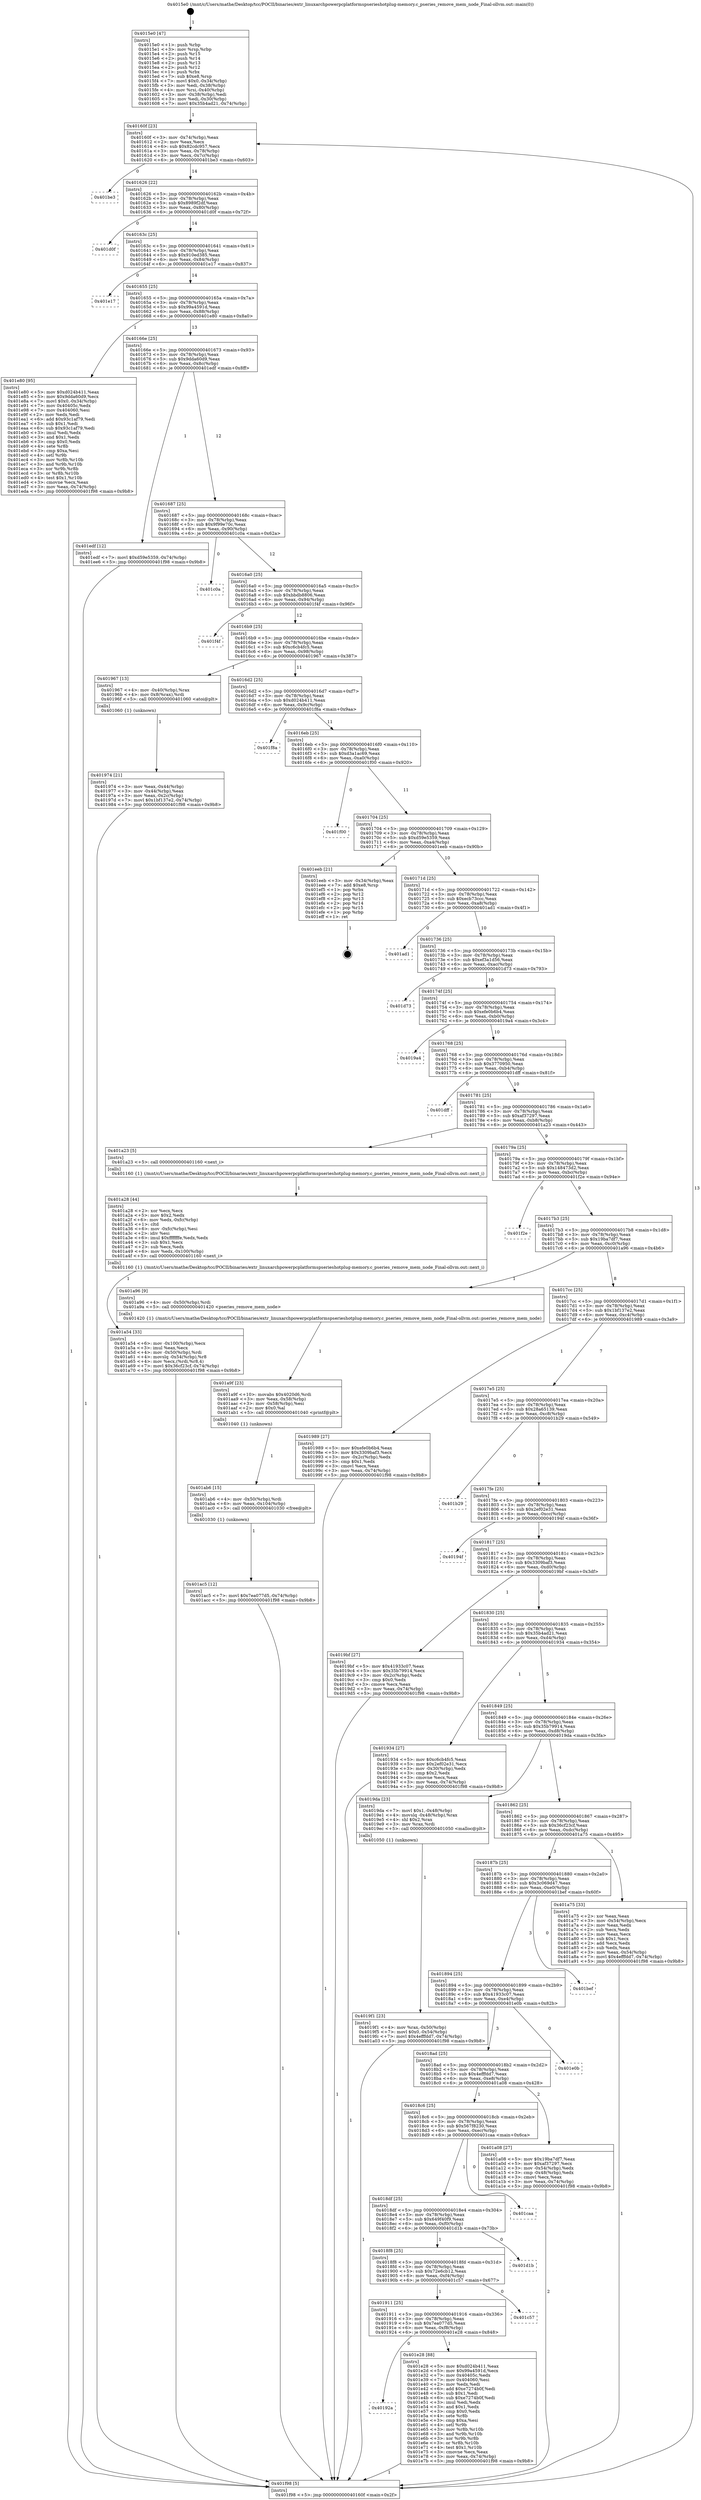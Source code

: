 digraph "0x4015e0" {
  label = "0x4015e0 (/mnt/c/Users/mathe/Desktop/tcc/POCII/binaries/extr_linuxarchpowerpcplatformspserieshotplug-memory.c_pseries_remove_mem_node_Final-ollvm.out::main(0))"
  labelloc = "t"
  node[shape=record]

  Entry [label="",width=0.3,height=0.3,shape=circle,fillcolor=black,style=filled]
  "0x40160f" [label="{
     0x40160f [23]\l
     | [instrs]\l
     &nbsp;&nbsp;0x40160f \<+3\>: mov -0x74(%rbp),%eax\l
     &nbsp;&nbsp;0x401612 \<+2\>: mov %eax,%ecx\l
     &nbsp;&nbsp;0x401614 \<+6\>: sub $0x82cdc957,%ecx\l
     &nbsp;&nbsp;0x40161a \<+3\>: mov %eax,-0x78(%rbp)\l
     &nbsp;&nbsp;0x40161d \<+3\>: mov %ecx,-0x7c(%rbp)\l
     &nbsp;&nbsp;0x401620 \<+6\>: je 0000000000401be3 \<main+0x603\>\l
  }"]
  "0x401be3" [label="{
     0x401be3\l
  }", style=dashed]
  "0x401626" [label="{
     0x401626 [22]\l
     | [instrs]\l
     &nbsp;&nbsp;0x401626 \<+5\>: jmp 000000000040162b \<main+0x4b\>\l
     &nbsp;&nbsp;0x40162b \<+3\>: mov -0x78(%rbp),%eax\l
     &nbsp;&nbsp;0x40162e \<+5\>: sub $0x8989f2df,%eax\l
     &nbsp;&nbsp;0x401633 \<+3\>: mov %eax,-0x80(%rbp)\l
     &nbsp;&nbsp;0x401636 \<+6\>: je 0000000000401d0f \<main+0x72f\>\l
  }"]
  Exit [label="",width=0.3,height=0.3,shape=circle,fillcolor=black,style=filled,peripheries=2]
  "0x401d0f" [label="{
     0x401d0f\l
  }", style=dashed]
  "0x40163c" [label="{
     0x40163c [25]\l
     | [instrs]\l
     &nbsp;&nbsp;0x40163c \<+5\>: jmp 0000000000401641 \<main+0x61\>\l
     &nbsp;&nbsp;0x401641 \<+3\>: mov -0x78(%rbp),%eax\l
     &nbsp;&nbsp;0x401644 \<+5\>: sub $0x910ed385,%eax\l
     &nbsp;&nbsp;0x401649 \<+6\>: mov %eax,-0x84(%rbp)\l
     &nbsp;&nbsp;0x40164f \<+6\>: je 0000000000401e17 \<main+0x837\>\l
  }"]
  "0x40192a" [label="{
     0x40192a\l
  }", style=dashed]
  "0x401e17" [label="{
     0x401e17\l
  }", style=dashed]
  "0x401655" [label="{
     0x401655 [25]\l
     | [instrs]\l
     &nbsp;&nbsp;0x401655 \<+5\>: jmp 000000000040165a \<main+0x7a\>\l
     &nbsp;&nbsp;0x40165a \<+3\>: mov -0x78(%rbp),%eax\l
     &nbsp;&nbsp;0x40165d \<+5\>: sub $0x99a4591d,%eax\l
     &nbsp;&nbsp;0x401662 \<+6\>: mov %eax,-0x88(%rbp)\l
     &nbsp;&nbsp;0x401668 \<+6\>: je 0000000000401e80 \<main+0x8a0\>\l
  }"]
  "0x401e28" [label="{
     0x401e28 [88]\l
     | [instrs]\l
     &nbsp;&nbsp;0x401e28 \<+5\>: mov $0xd024b411,%eax\l
     &nbsp;&nbsp;0x401e2d \<+5\>: mov $0x99a4591d,%ecx\l
     &nbsp;&nbsp;0x401e32 \<+7\>: mov 0x40405c,%edx\l
     &nbsp;&nbsp;0x401e39 \<+7\>: mov 0x404060,%esi\l
     &nbsp;&nbsp;0x401e40 \<+2\>: mov %edx,%edi\l
     &nbsp;&nbsp;0x401e42 \<+6\>: add $0xe7274b0f,%edi\l
     &nbsp;&nbsp;0x401e48 \<+3\>: sub $0x1,%edi\l
     &nbsp;&nbsp;0x401e4b \<+6\>: sub $0xe7274b0f,%edi\l
     &nbsp;&nbsp;0x401e51 \<+3\>: imul %edi,%edx\l
     &nbsp;&nbsp;0x401e54 \<+3\>: and $0x1,%edx\l
     &nbsp;&nbsp;0x401e57 \<+3\>: cmp $0x0,%edx\l
     &nbsp;&nbsp;0x401e5a \<+4\>: sete %r8b\l
     &nbsp;&nbsp;0x401e5e \<+3\>: cmp $0xa,%esi\l
     &nbsp;&nbsp;0x401e61 \<+4\>: setl %r9b\l
     &nbsp;&nbsp;0x401e65 \<+3\>: mov %r8b,%r10b\l
     &nbsp;&nbsp;0x401e68 \<+3\>: and %r9b,%r10b\l
     &nbsp;&nbsp;0x401e6b \<+3\>: xor %r9b,%r8b\l
     &nbsp;&nbsp;0x401e6e \<+3\>: or %r8b,%r10b\l
     &nbsp;&nbsp;0x401e71 \<+4\>: test $0x1,%r10b\l
     &nbsp;&nbsp;0x401e75 \<+3\>: cmovne %ecx,%eax\l
     &nbsp;&nbsp;0x401e78 \<+3\>: mov %eax,-0x74(%rbp)\l
     &nbsp;&nbsp;0x401e7b \<+5\>: jmp 0000000000401f98 \<main+0x9b8\>\l
  }"]
  "0x401e80" [label="{
     0x401e80 [95]\l
     | [instrs]\l
     &nbsp;&nbsp;0x401e80 \<+5\>: mov $0xd024b411,%eax\l
     &nbsp;&nbsp;0x401e85 \<+5\>: mov $0x9dda60d9,%ecx\l
     &nbsp;&nbsp;0x401e8a \<+7\>: movl $0x0,-0x34(%rbp)\l
     &nbsp;&nbsp;0x401e91 \<+7\>: mov 0x40405c,%edx\l
     &nbsp;&nbsp;0x401e98 \<+7\>: mov 0x404060,%esi\l
     &nbsp;&nbsp;0x401e9f \<+2\>: mov %edx,%edi\l
     &nbsp;&nbsp;0x401ea1 \<+6\>: add $0x93c1af79,%edi\l
     &nbsp;&nbsp;0x401ea7 \<+3\>: sub $0x1,%edi\l
     &nbsp;&nbsp;0x401eaa \<+6\>: sub $0x93c1af79,%edi\l
     &nbsp;&nbsp;0x401eb0 \<+3\>: imul %edi,%edx\l
     &nbsp;&nbsp;0x401eb3 \<+3\>: and $0x1,%edx\l
     &nbsp;&nbsp;0x401eb6 \<+3\>: cmp $0x0,%edx\l
     &nbsp;&nbsp;0x401eb9 \<+4\>: sete %r8b\l
     &nbsp;&nbsp;0x401ebd \<+3\>: cmp $0xa,%esi\l
     &nbsp;&nbsp;0x401ec0 \<+4\>: setl %r9b\l
     &nbsp;&nbsp;0x401ec4 \<+3\>: mov %r8b,%r10b\l
     &nbsp;&nbsp;0x401ec7 \<+3\>: and %r9b,%r10b\l
     &nbsp;&nbsp;0x401eca \<+3\>: xor %r9b,%r8b\l
     &nbsp;&nbsp;0x401ecd \<+3\>: or %r8b,%r10b\l
     &nbsp;&nbsp;0x401ed0 \<+4\>: test $0x1,%r10b\l
     &nbsp;&nbsp;0x401ed4 \<+3\>: cmovne %ecx,%eax\l
     &nbsp;&nbsp;0x401ed7 \<+3\>: mov %eax,-0x74(%rbp)\l
     &nbsp;&nbsp;0x401eda \<+5\>: jmp 0000000000401f98 \<main+0x9b8\>\l
  }"]
  "0x40166e" [label="{
     0x40166e [25]\l
     | [instrs]\l
     &nbsp;&nbsp;0x40166e \<+5\>: jmp 0000000000401673 \<main+0x93\>\l
     &nbsp;&nbsp;0x401673 \<+3\>: mov -0x78(%rbp),%eax\l
     &nbsp;&nbsp;0x401676 \<+5\>: sub $0x9dda60d9,%eax\l
     &nbsp;&nbsp;0x40167b \<+6\>: mov %eax,-0x8c(%rbp)\l
     &nbsp;&nbsp;0x401681 \<+6\>: je 0000000000401edf \<main+0x8ff\>\l
  }"]
  "0x401911" [label="{
     0x401911 [25]\l
     | [instrs]\l
     &nbsp;&nbsp;0x401911 \<+5\>: jmp 0000000000401916 \<main+0x336\>\l
     &nbsp;&nbsp;0x401916 \<+3\>: mov -0x78(%rbp),%eax\l
     &nbsp;&nbsp;0x401919 \<+5\>: sub $0x7ea077d5,%eax\l
     &nbsp;&nbsp;0x40191e \<+6\>: mov %eax,-0xf8(%rbp)\l
     &nbsp;&nbsp;0x401924 \<+6\>: je 0000000000401e28 \<main+0x848\>\l
  }"]
  "0x401edf" [label="{
     0x401edf [12]\l
     | [instrs]\l
     &nbsp;&nbsp;0x401edf \<+7\>: movl $0xd59e5359,-0x74(%rbp)\l
     &nbsp;&nbsp;0x401ee6 \<+5\>: jmp 0000000000401f98 \<main+0x9b8\>\l
  }"]
  "0x401687" [label="{
     0x401687 [25]\l
     | [instrs]\l
     &nbsp;&nbsp;0x401687 \<+5\>: jmp 000000000040168c \<main+0xac\>\l
     &nbsp;&nbsp;0x40168c \<+3\>: mov -0x78(%rbp),%eax\l
     &nbsp;&nbsp;0x40168f \<+5\>: sub $0x9f99e70c,%eax\l
     &nbsp;&nbsp;0x401694 \<+6\>: mov %eax,-0x90(%rbp)\l
     &nbsp;&nbsp;0x40169a \<+6\>: je 0000000000401c0a \<main+0x62a\>\l
  }"]
  "0x401c57" [label="{
     0x401c57\l
  }", style=dashed]
  "0x401c0a" [label="{
     0x401c0a\l
  }", style=dashed]
  "0x4016a0" [label="{
     0x4016a0 [25]\l
     | [instrs]\l
     &nbsp;&nbsp;0x4016a0 \<+5\>: jmp 00000000004016a5 \<main+0xc5\>\l
     &nbsp;&nbsp;0x4016a5 \<+3\>: mov -0x78(%rbp),%eax\l
     &nbsp;&nbsp;0x4016a8 \<+5\>: sub $0xbbdb8806,%eax\l
     &nbsp;&nbsp;0x4016ad \<+6\>: mov %eax,-0x94(%rbp)\l
     &nbsp;&nbsp;0x4016b3 \<+6\>: je 0000000000401f4f \<main+0x96f\>\l
  }"]
  "0x4018f8" [label="{
     0x4018f8 [25]\l
     | [instrs]\l
     &nbsp;&nbsp;0x4018f8 \<+5\>: jmp 00000000004018fd \<main+0x31d\>\l
     &nbsp;&nbsp;0x4018fd \<+3\>: mov -0x78(%rbp),%eax\l
     &nbsp;&nbsp;0x401900 \<+5\>: sub $0x72e6cb12,%eax\l
     &nbsp;&nbsp;0x401905 \<+6\>: mov %eax,-0xf4(%rbp)\l
     &nbsp;&nbsp;0x40190b \<+6\>: je 0000000000401c57 \<main+0x677\>\l
  }"]
  "0x401f4f" [label="{
     0x401f4f\l
  }", style=dashed]
  "0x4016b9" [label="{
     0x4016b9 [25]\l
     | [instrs]\l
     &nbsp;&nbsp;0x4016b9 \<+5\>: jmp 00000000004016be \<main+0xde\>\l
     &nbsp;&nbsp;0x4016be \<+3\>: mov -0x78(%rbp),%eax\l
     &nbsp;&nbsp;0x4016c1 \<+5\>: sub $0xc6cb4fc5,%eax\l
     &nbsp;&nbsp;0x4016c6 \<+6\>: mov %eax,-0x98(%rbp)\l
     &nbsp;&nbsp;0x4016cc \<+6\>: je 0000000000401967 \<main+0x387\>\l
  }"]
  "0x401d1b" [label="{
     0x401d1b\l
  }", style=dashed]
  "0x401967" [label="{
     0x401967 [13]\l
     | [instrs]\l
     &nbsp;&nbsp;0x401967 \<+4\>: mov -0x40(%rbp),%rax\l
     &nbsp;&nbsp;0x40196b \<+4\>: mov 0x8(%rax),%rdi\l
     &nbsp;&nbsp;0x40196f \<+5\>: call 0000000000401060 \<atoi@plt\>\l
     | [calls]\l
     &nbsp;&nbsp;0x401060 \{1\} (unknown)\l
  }"]
  "0x4016d2" [label="{
     0x4016d2 [25]\l
     | [instrs]\l
     &nbsp;&nbsp;0x4016d2 \<+5\>: jmp 00000000004016d7 \<main+0xf7\>\l
     &nbsp;&nbsp;0x4016d7 \<+3\>: mov -0x78(%rbp),%eax\l
     &nbsp;&nbsp;0x4016da \<+5\>: sub $0xd024b411,%eax\l
     &nbsp;&nbsp;0x4016df \<+6\>: mov %eax,-0x9c(%rbp)\l
     &nbsp;&nbsp;0x4016e5 \<+6\>: je 0000000000401f8a \<main+0x9aa\>\l
  }"]
  "0x4018df" [label="{
     0x4018df [25]\l
     | [instrs]\l
     &nbsp;&nbsp;0x4018df \<+5\>: jmp 00000000004018e4 \<main+0x304\>\l
     &nbsp;&nbsp;0x4018e4 \<+3\>: mov -0x78(%rbp),%eax\l
     &nbsp;&nbsp;0x4018e7 \<+5\>: sub $0x649f40f9,%eax\l
     &nbsp;&nbsp;0x4018ec \<+6\>: mov %eax,-0xf0(%rbp)\l
     &nbsp;&nbsp;0x4018f2 \<+6\>: je 0000000000401d1b \<main+0x73b\>\l
  }"]
  "0x401f8a" [label="{
     0x401f8a\l
  }", style=dashed]
  "0x4016eb" [label="{
     0x4016eb [25]\l
     | [instrs]\l
     &nbsp;&nbsp;0x4016eb \<+5\>: jmp 00000000004016f0 \<main+0x110\>\l
     &nbsp;&nbsp;0x4016f0 \<+3\>: mov -0x78(%rbp),%eax\l
     &nbsp;&nbsp;0x4016f3 \<+5\>: sub $0xd3a1ac69,%eax\l
     &nbsp;&nbsp;0x4016f8 \<+6\>: mov %eax,-0xa0(%rbp)\l
     &nbsp;&nbsp;0x4016fe \<+6\>: je 0000000000401f00 \<main+0x920\>\l
  }"]
  "0x401caa" [label="{
     0x401caa\l
  }", style=dashed]
  "0x401f00" [label="{
     0x401f00\l
  }", style=dashed]
  "0x401704" [label="{
     0x401704 [25]\l
     | [instrs]\l
     &nbsp;&nbsp;0x401704 \<+5\>: jmp 0000000000401709 \<main+0x129\>\l
     &nbsp;&nbsp;0x401709 \<+3\>: mov -0x78(%rbp),%eax\l
     &nbsp;&nbsp;0x40170c \<+5\>: sub $0xd59e5359,%eax\l
     &nbsp;&nbsp;0x401711 \<+6\>: mov %eax,-0xa4(%rbp)\l
     &nbsp;&nbsp;0x401717 \<+6\>: je 0000000000401eeb \<main+0x90b\>\l
  }"]
  "0x401ac5" [label="{
     0x401ac5 [12]\l
     | [instrs]\l
     &nbsp;&nbsp;0x401ac5 \<+7\>: movl $0x7ea077d5,-0x74(%rbp)\l
     &nbsp;&nbsp;0x401acc \<+5\>: jmp 0000000000401f98 \<main+0x9b8\>\l
  }"]
  "0x401eeb" [label="{
     0x401eeb [21]\l
     | [instrs]\l
     &nbsp;&nbsp;0x401eeb \<+3\>: mov -0x34(%rbp),%eax\l
     &nbsp;&nbsp;0x401eee \<+7\>: add $0xe8,%rsp\l
     &nbsp;&nbsp;0x401ef5 \<+1\>: pop %rbx\l
     &nbsp;&nbsp;0x401ef6 \<+2\>: pop %r12\l
     &nbsp;&nbsp;0x401ef8 \<+2\>: pop %r13\l
     &nbsp;&nbsp;0x401efa \<+2\>: pop %r14\l
     &nbsp;&nbsp;0x401efc \<+2\>: pop %r15\l
     &nbsp;&nbsp;0x401efe \<+1\>: pop %rbp\l
     &nbsp;&nbsp;0x401eff \<+1\>: ret\l
  }"]
  "0x40171d" [label="{
     0x40171d [25]\l
     | [instrs]\l
     &nbsp;&nbsp;0x40171d \<+5\>: jmp 0000000000401722 \<main+0x142\>\l
     &nbsp;&nbsp;0x401722 \<+3\>: mov -0x78(%rbp),%eax\l
     &nbsp;&nbsp;0x401725 \<+5\>: sub $0xecb73ccc,%eax\l
     &nbsp;&nbsp;0x40172a \<+6\>: mov %eax,-0xa8(%rbp)\l
     &nbsp;&nbsp;0x401730 \<+6\>: je 0000000000401ad1 \<main+0x4f1\>\l
  }"]
  "0x401ab6" [label="{
     0x401ab6 [15]\l
     | [instrs]\l
     &nbsp;&nbsp;0x401ab6 \<+4\>: mov -0x50(%rbp),%rdi\l
     &nbsp;&nbsp;0x401aba \<+6\>: mov %eax,-0x104(%rbp)\l
     &nbsp;&nbsp;0x401ac0 \<+5\>: call 0000000000401030 \<free@plt\>\l
     | [calls]\l
     &nbsp;&nbsp;0x401030 \{1\} (unknown)\l
  }"]
  "0x401ad1" [label="{
     0x401ad1\l
  }", style=dashed]
  "0x401736" [label="{
     0x401736 [25]\l
     | [instrs]\l
     &nbsp;&nbsp;0x401736 \<+5\>: jmp 000000000040173b \<main+0x15b\>\l
     &nbsp;&nbsp;0x40173b \<+3\>: mov -0x78(%rbp),%eax\l
     &nbsp;&nbsp;0x40173e \<+5\>: sub $0xef3a1d56,%eax\l
     &nbsp;&nbsp;0x401743 \<+6\>: mov %eax,-0xac(%rbp)\l
     &nbsp;&nbsp;0x401749 \<+6\>: je 0000000000401d73 \<main+0x793\>\l
  }"]
  "0x401a9f" [label="{
     0x401a9f [23]\l
     | [instrs]\l
     &nbsp;&nbsp;0x401a9f \<+10\>: movabs $0x4020d6,%rdi\l
     &nbsp;&nbsp;0x401aa9 \<+3\>: mov %eax,-0x58(%rbp)\l
     &nbsp;&nbsp;0x401aac \<+3\>: mov -0x58(%rbp),%esi\l
     &nbsp;&nbsp;0x401aaf \<+2\>: mov $0x0,%al\l
     &nbsp;&nbsp;0x401ab1 \<+5\>: call 0000000000401040 \<printf@plt\>\l
     | [calls]\l
     &nbsp;&nbsp;0x401040 \{1\} (unknown)\l
  }"]
  "0x401d73" [label="{
     0x401d73\l
  }", style=dashed]
  "0x40174f" [label="{
     0x40174f [25]\l
     | [instrs]\l
     &nbsp;&nbsp;0x40174f \<+5\>: jmp 0000000000401754 \<main+0x174\>\l
     &nbsp;&nbsp;0x401754 \<+3\>: mov -0x78(%rbp),%eax\l
     &nbsp;&nbsp;0x401757 \<+5\>: sub $0xefe0b6b4,%eax\l
     &nbsp;&nbsp;0x40175c \<+6\>: mov %eax,-0xb0(%rbp)\l
     &nbsp;&nbsp;0x401762 \<+6\>: je 00000000004019a4 \<main+0x3c4\>\l
  }"]
  "0x401a54" [label="{
     0x401a54 [33]\l
     | [instrs]\l
     &nbsp;&nbsp;0x401a54 \<+6\>: mov -0x100(%rbp),%ecx\l
     &nbsp;&nbsp;0x401a5a \<+3\>: imul %eax,%ecx\l
     &nbsp;&nbsp;0x401a5d \<+4\>: mov -0x50(%rbp),%rdi\l
     &nbsp;&nbsp;0x401a61 \<+4\>: movslq -0x54(%rbp),%r8\l
     &nbsp;&nbsp;0x401a65 \<+4\>: mov %ecx,(%rdi,%r8,4)\l
     &nbsp;&nbsp;0x401a69 \<+7\>: movl $0x36cf23cf,-0x74(%rbp)\l
     &nbsp;&nbsp;0x401a70 \<+5\>: jmp 0000000000401f98 \<main+0x9b8\>\l
  }"]
  "0x4019a4" [label="{
     0x4019a4\l
  }", style=dashed]
  "0x401768" [label="{
     0x401768 [25]\l
     | [instrs]\l
     &nbsp;&nbsp;0x401768 \<+5\>: jmp 000000000040176d \<main+0x18d\>\l
     &nbsp;&nbsp;0x40176d \<+3\>: mov -0x78(%rbp),%eax\l
     &nbsp;&nbsp;0x401770 \<+5\>: sub $0x3770950,%eax\l
     &nbsp;&nbsp;0x401775 \<+6\>: mov %eax,-0xb4(%rbp)\l
     &nbsp;&nbsp;0x40177b \<+6\>: je 0000000000401dff \<main+0x81f\>\l
  }"]
  "0x401a28" [label="{
     0x401a28 [44]\l
     | [instrs]\l
     &nbsp;&nbsp;0x401a28 \<+2\>: xor %ecx,%ecx\l
     &nbsp;&nbsp;0x401a2a \<+5\>: mov $0x2,%edx\l
     &nbsp;&nbsp;0x401a2f \<+6\>: mov %edx,-0xfc(%rbp)\l
     &nbsp;&nbsp;0x401a35 \<+1\>: cltd\l
     &nbsp;&nbsp;0x401a36 \<+6\>: mov -0xfc(%rbp),%esi\l
     &nbsp;&nbsp;0x401a3c \<+2\>: idiv %esi\l
     &nbsp;&nbsp;0x401a3e \<+6\>: imul $0xfffffffe,%edx,%edx\l
     &nbsp;&nbsp;0x401a44 \<+3\>: sub $0x1,%ecx\l
     &nbsp;&nbsp;0x401a47 \<+2\>: sub %ecx,%edx\l
     &nbsp;&nbsp;0x401a49 \<+6\>: mov %edx,-0x100(%rbp)\l
     &nbsp;&nbsp;0x401a4f \<+5\>: call 0000000000401160 \<next_i\>\l
     | [calls]\l
     &nbsp;&nbsp;0x401160 \{1\} (/mnt/c/Users/mathe/Desktop/tcc/POCII/binaries/extr_linuxarchpowerpcplatformspserieshotplug-memory.c_pseries_remove_mem_node_Final-ollvm.out::next_i)\l
  }"]
  "0x401dff" [label="{
     0x401dff\l
  }", style=dashed]
  "0x401781" [label="{
     0x401781 [25]\l
     | [instrs]\l
     &nbsp;&nbsp;0x401781 \<+5\>: jmp 0000000000401786 \<main+0x1a6\>\l
     &nbsp;&nbsp;0x401786 \<+3\>: mov -0x78(%rbp),%eax\l
     &nbsp;&nbsp;0x401789 \<+5\>: sub $0xaf37297,%eax\l
     &nbsp;&nbsp;0x40178e \<+6\>: mov %eax,-0xb8(%rbp)\l
     &nbsp;&nbsp;0x401794 \<+6\>: je 0000000000401a23 \<main+0x443\>\l
  }"]
  "0x4018c6" [label="{
     0x4018c6 [25]\l
     | [instrs]\l
     &nbsp;&nbsp;0x4018c6 \<+5\>: jmp 00000000004018cb \<main+0x2eb\>\l
     &nbsp;&nbsp;0x4018cb \<+3\>: mov -0x78(%rbp),%eax\l
     &nbsp;&nbsp;0x4018ce \<+5\>: sub $0x567f8230,%eax\l
     &nbsp;&nbsp;0x4018d3 \<+6\>: mov %eax,-0xec(%rbp)\l
     &nbsp;&nbsp;0x4018d9 \<+6\>: je 0000000000401caa \<main+0x6ca\>\l
  }"]
  "0x401a23" [label="{
     0x401a23 [5]\l
     | [instrs]\l
     &nbsp;&nbsp;0x401a23 \<+5\>: call 0000000000401160 \<next_i\>\l
     | [calls]\l
     &nbsp;&nbsp;0x401160 \{1\} (/mnt/c/Users/mathe/Desktop/tcc/POCII/binaries/extr_linuxarchpowerpcplatformspserieshotplug-memory.c_pseries_remove_mem_node_Final-ollvm.out::next_i)\l
  }"]
  "0x40179a" [label="{
     0x40179a [25]\l
     | [instrs]\l
     &nbsp;&nbsp;0x40179a \<+5\>: jmp 000000000040179f \<main+0x1bf\>\l
     &nbsp;&nbsp;0x40179f \<+3\>: mov -0x78(%rbp),%eax\l
     &nbsp;&nbsp;0x4017a2 \<+5\>: sub $0x148473d2,%eax\l
     &nbsp;&nbsp;0x4017a7 \<+6\>: mov %eax,-0xbc(%rbp)\l
     &nbsp;&nbsp;0x4017ad \<+6\>: je 0000000000401f2e \<main+0x94e\>\l
  }"]
  "0x401a08" [label="{
     0x401a08 [27]\l
     | [instrs]\l
     &nbsp;&nbsp;0x401a08 \<+5\>: mov $0x19ba7df7,%eax\l
     &nbsp;&nbsp;0x401a0d \<+5\>: mov $0xaf37297,%ecx\l
     &nbsp;&nbsp;0x401a12 \<+3\>: mov -0x54(%rbp),%edx\l
     &nbsp;&nbsp;0x401a15 \<+3\>: cmp -0x48(%rbp),%edx\l
     &nbsp;&nbsp;0x401a18 \<+3\>: cmovl %ecx,%eax\l
     &nbsp;&nbsp;0x401a1b \<+3\>: mov %eax,-0x74(%rbp)\l
     &nbsp;&nbsp;0x401a1e \<+5\>: jmp 0000000000401f98 \<main+0x9b8\>\l
  }"]
  "0x401f2e" [label="{
     0x401f2e\l
  }", style=dashed]
  "0x4017b3" [label="{
     0x4017b3 [25]\l
     | [instrs]\l
     &nbsp;&nbsp;0x4017b3 \<+5\>: jmp 00000000004017b8 \<main+0x1d8\>\l
     &nbsp;&nbsp;0x4017b8 \<+3\>: mov -0x78(%rbp),%eax\l
     &nbsp;&nbsp;0x4017bb \<+5\>: sub $0x19ba7df7,%eax\l
     &nbsp;&nbsp;0x4017c0 \<+6\>: mov %eax,-0xc0(%rbp)\l
     &nbsp;&nbsp;0x4017c6 \<+6\>: je 0000000000401a96 \<main+0x4b6\>\l
  }"]
  "0x4018ad" [label="{
     0x4018ad [25]\l
     | [instrs]\l
     &nbsp;&nbsp;0x4018ad \<+5\>: jmp 00000000004018b2 \<main+0x2d2\>\l
     &nbsp;&nbsp;0x4018b2 \<+3\>: mov -0x78(%rbp),%eax\l
     &nbsp;&nbsp;0x4018b5 \<+5\>: sub $0x4efffdd7,%eax\l
     &nbsp;&nbsp;0x4018ba \<+6\>: mov %eax,-0xe8(%rbp)\l
     &nbsp;&nbsp;0x4018c0 \<+6\>: je 0000000000401a08 \<main+0x428\>\l
  }"]
  "0x401a96" [label="{
     0x401a96 [9]\l
     | [instrs]\l
     &nbsp;&nbsp;0x401a96 \<+4\>: mov -0x50(%rbp),%rdi\l
     &nbsp;&nbsp;0x401a9a \<+5\>: call 0000000000401420 \<pseries_remove_mem_node\>\l
     | [calls]\l
     &nbsp;&nbsp;0x401420 \{1\} (/mnt/c/Users/mathe/Desktop/tcc/POCII/binaries/extr_linuxarchpowerpcplatformspserieshotplug-memory.c_pseries_remove_mem_node_Final-ollvm.out::pseries_remove_mem_node)\l
  }"]
  "0x4017cc" [label="{
     0x4017cc [25]\l
     | [instrs]\l
     &nbsp;&nbsp;0x4017cc \<+5\>: jmp 00000000004017d1 \<main+0x1f1\>\l
     &nbsp;&nbsp;0x4017d1 \<+3\>: mov -0x78(%rbp),%eax\l
     &nbsp;&nbsp;0x4017d4 \<+5\>: sub $0x1bf137e2,%eax\l
     &nbsp;&nbsp;0x4017d9 \<+6\>: mov %eax,-0xc4(%rbp)\l
     &nbsp;&nbsp;0x4017df \<+6\>: je 0000000000401989 \<main+0x3a9\>\l
  }"]
  "0x401e0b" [label="{
     0x401e0b\l
  }", style=dashed]
  "0x401989" [label="{
     0x401989 [27]\l
     | [instrs]\l
     &nbsp;&nbsp;0x401989 \<+5\>: mov $0xefe0b6b4,%eax\l
     &nbsp;&nbsp;0x40198e \<+5\>: mov $0x3309baf3,%ecx\l
     &nbsp;&nbsp;0x401993 \<+3\>: mov -0x2c(%rbp),%edx\l
     &nbsp;&nbsp;0x401996 \<+3\>: cmp $0x1,%edx\l
     &nbsp;&nbsp;0x401999 \<+3\>: cmovl %ecx,%eax\l
     &nbsp;&nbsp;0x40199c \<+3\>: mov %eax,-0x74(%rbp)\l
     &nbsp;&nbsp;0x40199f \<+5\>: jmp 0000000000401f98 \<main+0x9b8\>\l
  }"]
  "0x4017e5" [label="{
     0x4017e5 [25]\l
     | [instrs]\l
     &nbsp;&nbsp;0x4017e5 \<+5\>: jmp 00000000004017ea \<main+0x20a\>\l
     &nbsp;&nbsp;0x4017ea \<+3\>: mov -0x78(%rbp),%eax\l
     &nbsp;&nbsp;0x4017ed \<+5\>: sub $0x28a65139,%eax\l
     &nbsp;&nbsp;0x4017f2 \<+6\>: mov %eax,-0xc8(%rbp)\l
     &nbsp;&nbsp;0x4017f8 \<+6\>: je 0000000000401b29 \<main+0x549\>\l
  }"]
  "0x401894" [label="{
     0x401894 [25]\l
     | [instrs]\l
     &nbsp;&nbsp;0x401894 \<+5\>: jmp 0000000000401899 \<main+0x2b9\>\l
     &nbsp;&nbsp;0x401899 \<+3\>: mov -0x78(%rbp),%eax\l
     &nbsp;&nbsp;0x40189c \<+5\>: sub $0x41933c07,%eax\l
     &nbsp;&nbsp;0x4018a1 \<+6\>: mov %eax,-0xe4(%rbp)\l
     &nbsp;&nbsp;0x4018a7 \<+6\>: je 0000000000401e0b \<main+0x82b\>\l
  }"]
  "0x401b29" [label="{
     0x401b29\l
  }", style=dashed]
  "0x4017fe" [label="{
     0x4017fe [25]\l
     | [instrs]\l
     &nbsp;&nbsp;0x4017fe \<+5\>: jmp 0000000000401803 \<main+0x223\>\l
     &nbsp;&nbsp;0x401803 \<+3\>: mov -0x78(%rbp),%eax\l
     &nbsp;&nbsp;0x401806 \<+5\>: sub $0x2ef02e31,%eax\l
     &nbsp;&nbsp;0x40180b \<+6\>: mov %eax,-0xcc(%rbp)\l
     &nbsp;&nbsp;0x401811 \<+6\>: je 000000000040194f \<main+0x36f\>\l
  }"]
  "0x401bef" [label="{
     0x401bef\l
  }", style=dashed]
  "0x40194f" [label="{
     0x40194f\l
  }", style=dashed]
  "0x401817" [label="{
     0x401817 [25]\l
     | [instrs]\l
     &nbsp;&nbsp;0x401817 \<+5\>: jmp 000000000040181c \<main+0x23c\>\l
     &nbsp;&nbsp;0x40181c \<+3\>: mov -0x78(%rbp),%eax\l
     &nbsp;&nbsp;0x40181f \<+5\>: sub $0x3309baf3,%eax\l
     &nbsp;&nbsp;0x401824 \<+6\>: mov %eax,-0xd0(%rbp)\l
     &nbsp;&nbsp;0x40182a \<+6\>: je 00000000004019bf \<main+0x3df\>\l
  }"]
  "0x40187b" [label="{
     0x40187b [25]\l
     | [instrs]\l
     &nbsp;&nbsp;0x40187b \<+5\>: jmp 0000000000401880 \<main+0x2a0\>\l
     &nbsp;&nbsp;0x401880 \<+3\>: mov -0x78(%rbp),%eax\l
     &nbsp;&nbsp;0x401883 \<+5\>: sub $0x3c069d47,%eax\l
     &nbsp;&nbsp;0x401888 \<+6\>: mov %eax,-0xe0(%rbp)\l
     &nbsp;&nbsp;0x40188e \<+6\>: je 0000000000401bef \<main+0x60f\>\l
  }"]
  "0x4019bf" [label="{
     0x4019bf [27]\l
     | [instrs]\l
     &nbsp;&nbsp;0x4019bf \<+5\>: mov $0x41933c07,%eax\l
     &nbsp;&nbsp;0x4019c4 \<+5\>: mov $0x35b79914,%ecx\l
     &nbsp;&nbsp;0x4019c9 \<+3\>: mov -0x2c(%rbp),%edx\l
     &nbsp;&nbsp;0x4019cc \<+3\>: cmp $0x0,%edx\l
     &nbsp;&nbsp;0x4019cf \<+3\>: cmove %ecx,%eax\l
     &nbsp;&nbsp;0x4019d2 \<+3\>: mov %eax,-0x74(%rbp)\l
     &nbsp;&nbsp;0x4019d5 \<+5\>: jmp 0000000000401f98 \<main+0x9b8\>\l
  }"]
  "0x401830" [label="{
     0x401830 [25]\l
     | [instrs]\l
     &nbsp;&nbsp;0x401830 \<+5\>: jmp 0000000000401835 \<main+0x255\>\l
     &nbsp;&nbsp;0x401835 \<+3\>: mov -0x78(%rbp),%eax\l
     &nbsp;&nbsp;0x401838 \<+5\>: sub $0x35b4ad21,%eax\l
     &nbsp;&nbsp;0x40183d \<+6\>: mov %eax,-0xd4(%rbp)\l
     &nbsp;&nbsp;0x401843 \<+6\>: je 0000000000401934 \<main+0x354\>\l
  }"]
  "0x401a75" [label="{
     0x401a75 [33]\l
     | [instrs]\l
     &nbsp;&nbsp;0x401a75 \<+2\>: xor %eax,%eax\l
     &nbsp;&nbsp;0x401a77 \<+3\>: mov -0x54(%rbp),%ecx\l
     &nbsp;&nbsp;0x401a7a \<+2\>: mov %eax,%edx\l
     &nbsp;&nbsp;0x401a7c \<+2\>: sub %ecx,%edx\l
     &nbsp;&nbsp;0x401a7e \<+2\>: mov %eax,%ecx\l
     &nbsp;&nbsp;0x401a80 \<+3\>: sub $0x1,%ecx\l
     &nbsp;&nbsp;0x401a83 \<+2\>: add %ecx,%edx\l
     &nbsp;&nbsp;0x401a85 \<+2\>: sub %edx,%eax\l
     &nbsp;&nbsp;0x401a87 \<+3\>: mov %eax,-0x54(%rbp)\l
     &nbsp;&nbsp;0x401a8a \<+7\>: movl $0x4efffdd7,-0x74(%rbp)\l
     &nbsp;&nbsp;0x401a91 \<+5\>: jmp 0000000000401f98 \<main+0x9b8\>\l
  }"]
  "0x401934" [label="{
     0x401934 [27]\l
     | [instrs]\l
     &nbsp;&nbsp;0x401934 \<+5\>: mov $0xc6cb4fc5,%eax\l
     &nbsp;&nbsp;0x401939 \<+5\>: mov $0x2ef02e31,%ecx\l
     &nbsp;&nbsp;0x40193e \<+3\>: mov -0x30(%rbp),%edx\l
     &nbsp;&nbsp;0x401941 \<+3\>: cmp $0x2,%edx\l
     &nbsp;&nbsp;0x401944 \<+3\>: cmovne %ecx,%eax\l
     &nbsp;&nbsp;0x401947 \<+3\>: mov %eax,-0x74(%rbp)\l
     &nbsp;&nbsp;0x40194a \<+5\>: jmp 0000000000401f98 \<main+0x9b8\>\l
  }"]
  "0x401849" [label="{
     0x401849 [25]\l
     | [instrs]\l
     &nbsp;&nbsp;0x401849 \<+5\>: jmp 000000000040184e \<main+0x26e\>\l
     &nbsp;&nbsp;0x40184e \<+3\>: mov -0x78(%rbp),%eax\l
     &nbsp;&nbsp;0x401851 \<+5\>: sub $0x35b79914,%eax\l
     &nbsp;&nbsp;0x401856 \<+6\>: mov %eax,-0xd8(%rbp)\l
     &nbsp;&nbsp;0x40185c \<+6\>: je 00000000004019da \<main+0x3fa\>\l
  }"]
  "0x401f98" [label="{
     0x401f98 [5]\l
     | [instrs]\l
     &nbsp;&nbsp;0x401f98 \<+5\>: jmp 000000000040160f \<main+0x2f\>\l
  }"]
  "0x4015e0" [label="{
     0x4015e0 [47]\l
     | [instrs]\l
     &nbsp;&nbsp;0x4015e0 \<+1\>: push %rbp\l
     &nbsp;&nbsp;0x4015e1 \<+3\>: mov %rsp,%rbp\l
     &nbsp;&nbsp;0x4015e4 \<+2\>: push %r15\l
     &nbsp;&nbsp;0x4015e6 \<+2\>: push %r14\l
     &nbsp;&nbsp;0x4015e8 \<+2\>: push %r13\l
     &nbsp;&nbsp;0x4015ea \<+2\>: push %r12\l
     &nbsp;&nbsp;0x4015ec \<+1\>: push %rbx\l
     &nbsp;&nbsp;0x4015ed \<+7\>: sub $0xe8,%rsp\l
     &nbsp;&nbsp;0x4015f4 \<+7\>: movl $0x0,-0x34(%rbp)\l
     &nbsp;&nbsp;0x4015fb \<+3\>: mov %edi,-0x38(%rbp)\l
     &nbsp;&nbsp;0x4015fe \<+4\>: mov %rsi,-0x40(%rbp)\l
     &nbsp;&nbsp;0x401602 \<+3\>: mov -0x38(%rbp),%edi\l
     &nbsp;&nbsp;0x401605 \<+3\>: mov %edi,-0x30(%rbp)\l
     &nbsp;&nbsp;0x401608 \<+7\>: movl $0x35b4ad21,-0x74(%rbp)\l
  }"]
  "0x401974" [label="{
     0x401974 [21]\l
     | [instrs]\l
     &nbsp;&nbsp;0x401974 \<+3\>: mov %eax,-0x44(%rbp)\l
     &nbsp;&nbsp;0x401977 \<+3\>: mov -0x44(%rbp),%eax\l
     &nbsp;&nbsp;0x40197a \<+3\>: mov %eax,-0x2c(%rbp)\l
     &nbsp;&nbsp;0x40197d \<+7\>: movl $0x1bf137e2,-0x74(%rbp)\l
     &nbsp;&nbsp;0x401984 \<+5\>: jmp 0000000000401f98 \<main+0x9b8\>\l
  }"]
  "0x4019f1" [label="{
     0x4019f1 [23]\l
     | [instrs]\l
     &nbsp;&nbsp;0x4019f1 \<+4\>: mov %rax,-0x50(%rbp)\l
     &nbsp;&nbsp;0x4019f5 \<+7\>: movl $0x0,-0x54(%rbp)\l
     &nbsp;&nbsp;0x4019fc \<+7\>: movl $0x4efffdd7,-0x74(%rbp)\l
     &nbsp;&nbsp;0x401a03 \<+5\>: jmp 0000000000401f98 \<main+0x9b8\>\l
  }"]
  "0x4019da" [label="{
     0x4019da [23]\l
     | [instrs]\l
     &nbsp;&nbsp;0x4019da \<+7\>: movl $0x1,-0x48(%rbp)\l
     &nbsp;&nbsp;0x4019e1 \<+4\>: movslq -0x48(%rbp),%rax\l
     &nbsp;&nbsp;0x4019e5 \<+4\>: shl $0x2,%rax\l
     &nbsp;&nbsp;0x4019e9 \<+3\>: mov %rax,%rdi\l
     &nbsp;&nbsp;0x4019ec \<+5\>: call 0000000000401050 \<malloc@plt\>\l
     | [calls]\l
     &nbsp;&nbsp;0x401050 \{1\} (unknown)\l
  }"]
  "0x401862" [label="{
     0x401862 [25]\l
     | [instrs]\l
     &nbsp;&nbsp;0x401862 \<+5\>: jmp 0000000000401867 \<main+0x287\>\l
     &nbsp;&nbsp;0x401867 \<+3\>: mov -0x78(%rbp),%eax\l
     &nbsp;&nbsp;0x40186a \<+5\>: sub $0x36cf23cf,%eax\l
     &nbsp;&nbsp;0x40186f \<+6\>: mov %eax,-0xdc(%rbp)\l
     &nbsp;&nbsp;0x401875 \<+6\>: je 0000000000401a75 \<main+0x495\>\l
  }"]
  Entry -> "0x4015e0" [label=" 1"]
  "0x40160f" -> "0x401be3" [label=" 0"]
  "0x40160f" -> "0x401626" [label=" 14"]
  "0x401eeb" -> Exit [label=" 1"]
  "0x401626" -> "0x401d0f" [label=" 0"]
  "0x401626" -> "0x40163c" [label=" 14"]
  "0x401edf" -> "0x401f98" [label=" 1"]
  "0x40163c" -> "0x401e17" [label=" 0"]
  "0x40163c" -> "0x401655" [label=" 14"]
  "0x401e80" -> "0x401f98" [label=" 1"]
  "0x401655" -> "0x401e80" [label=" 1"]
  "0x401655" -> "0x40166e" [label=" 13"]
  "0x401e28" -> "0x401f98" [label=" 1"]
  "0x40166e" -> "0x401edf" [label=" 1"]
  "0x40166e" -> "0x401687" [label=" 12"]
  "0x401911" -> "0x401e28" [label=" 1"]
  "0x401687" -> "0x401c0a" [label=" 0"]
  "0x401687" -> "0x4016a0" [label=" 12"]
  "0x401911" -> "0x40192a" [label=" 0"]
  "0x4016a0" -> "0x401f4f" [label=" 0"]
  "0x4016a0" -> "0x4016b9" [label=" 12"]
  "0x4018f8" -> "0x401c57" [label=" 0"]
  "0x4016b9" -> "0x401967" [label=" 1"]
  "0x4016b9" -> "0x4016d2" [label=" 11"]
  "0x4018f8" -> "0x401911" [label=" 1"]
  "0x4016d2" -> "0x401f8a" [label=" 0"]
  "0x4016d2" -> "0x4016eb" [label=" 11"]
  "0x4018df" -> "0x401d1b" [label=" 0"]
  "0x4016eb" -> "0x401f00" [label=" 0"]
  "0x4016eb" -> "0x401704" [label=" 11"]
  "0x4018df" -> "0x4018f8" [label=" 1"]
  "0x401704" -> "0x401eeb" [label=" 1"]
  "0x401704" -> "0x40171d" [label=" 10"]
  "0x4018c6" -> "0x401caa" [label=" 0"]
  "0x40171d" -> "0x401ad1" [label=" 0"]
  "0x40171d" -> "0x401736" [label=" 10"]
  "0x4018c6" -> "0x4018df" [label=" 1"]
  "0x401736" -> "0x401d73" [label=" 0"]
  "0x401736" -> "0x40174f" [label=" 10"]
  "0x401ac5" -> "0x401f98" [label=" 1"]
  "0x40174f" -> "0x4019a4" [label=" 0"]
  "0x40174f" -> "0x401768" [label=" 10"]
  "0x401ab6" -> "0x401ac5" [label=" 1"]
  "0x401768" -> "0x401dff" [label=" 0"]
  "0x401768" -> "0x401781" [label=" 10"]
  "0x401a9f" -> "0x401ab6" [label=" 1"]
  "0x401781" -> "0x401a23" [label=" 1"]
  "0x401781" -> "0x40179a" [label=" 9"]
  "0x401a96" -> "0x401a9f" [label=" 1"]
  "0x40179a" -> "0x401f2e" [label=" 0"]
  "0x40179a" -> "0x4017b3" [label=" 9"]
  "0x401a75" -> "0x401f98" [label=" 1"]
  "0x4017b3" -> "0x401a96" [label=" 1"]
  "0x4017b3" -> "0x4017cc" [label=" 8"]
  "0x401a28" -> "0x401a54" [label=" 1"]
  "0x4017cc" -> "0x401989" [label=" 1"]
  "0x4017cc" -> "0x4017e5" [label=" 7"]
  "0x401a23" -> "0x401a28" [label=" 1"]
  "0x4017e5" -> "0x401b29" [label=" 0"]
  "0x4017e5" -> "0x4017fe" [label=" 7"]
  "0x4018ad" -> "0x4018c6" [label=" 1"]
  "0x4017fe" -> "0x40194f" [label=" 0"]
  "0x4017fe" -> "0x401817" [label=" 7"]
  "0x4018ad" -> "0x401a08" [label=" 2"]
  "0x401817" -> "0x4019bf" [label=" 1"]
  "0x401817" -> "0x401830" [label=" 6"]
  "0x401894" -> "0x4018ad" [label=" 3"]
  "0x401830" -> "0x401934" [label=" 1"]
  "0x401830" -> "0x401849" [label=" 5"]
  "0x401934" -> "0x401f98" [label=" 1"]
  "0x4015e0" -> "0x40160f" [label=" 1"]
  "0x401f98" -> "0x40160f" [label=" 13"]
  "0x401967" -> "0x401974" [label=" 1"]
  "0x401974" -> "0x401f98" [label=" 1"]
  "0x401989" -> "0x401f98" [label=" 1"]
  "0x4019bf" -> "0x401f98" [label=" 1"]
  "0x401894" -> "0x401e0b" [label=" 0"]
  "0x401849" -> "0x4019da" [label=" 1"]
  "0x401849" -> "0x401862" [label=" 4"]
  "0x4019da" -> "0x4019f1" [label=" 1"]
  "0x4019f1" -> "0x401f98" [label=" 1"]
  "0x401a08" -> "0x401f98" [label=" 2"]
  "0x401862" -> "0x401a75" [label=" 1"]
  "0x401862" -> "0x40187b" [label=" 3"]
  "0x401a54" -> "0x401f98" [label=" 1"]
  "0x40187b" -> "0x401bef" [label=" 0"]
  "0x40187b" -> "0x401894" [label=" 3"]
}

